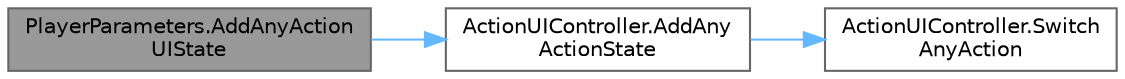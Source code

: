 digraph "PlayerParameters.AddAnyActionUIState"
{
 // LATEX_PDF_SIZE
  bgcolor="transparent";
  edge [fontname=Helvetica,fontsize=10,labelfontname=Helvetica,labelfontsize=10];
  node [fontname=Helvetica,fontsize=10,shape=box,height=0.2,width=0.4];
  rankdir="LR";
  Node1 [id="Node000001",label="PlayerParameters.AddAnyAction\lUIState",height=0.2,width=0.4,color="gray40", fillcolor="grey60", style="filled", fontcolor="black",tooltip=" "];
  Node1 -> Node2 [id="edge1_Node000001_Node000002",color="steelblue1",style="solid",tooltip=" "];
  Node2 [id="Node000002",label="ActionUIController.AddAny\lActionState",height=0.2,width=0.4,color="grey40", fillcolor="white", style="filled",URL="$class_action_u_i_controller.html#a31de43e5384ebee3642678d1c3cc20b2",tooltip=" "];
  Node2 -> Node3 [id="edge2_Node000002_Node000003",color="steelblue1",style="solid",tooltip=" "];
  Node3 [id="Node000003",label="ActionUIController.Switch\lAnyAction",height=0.2,width=0.4,color="grey40", fillcolor="white", style="filled",URL="$class_action_u_i_controller.html#a8ad423812a46999f1018aba2e632bdd9",tooltip=" "];
}
